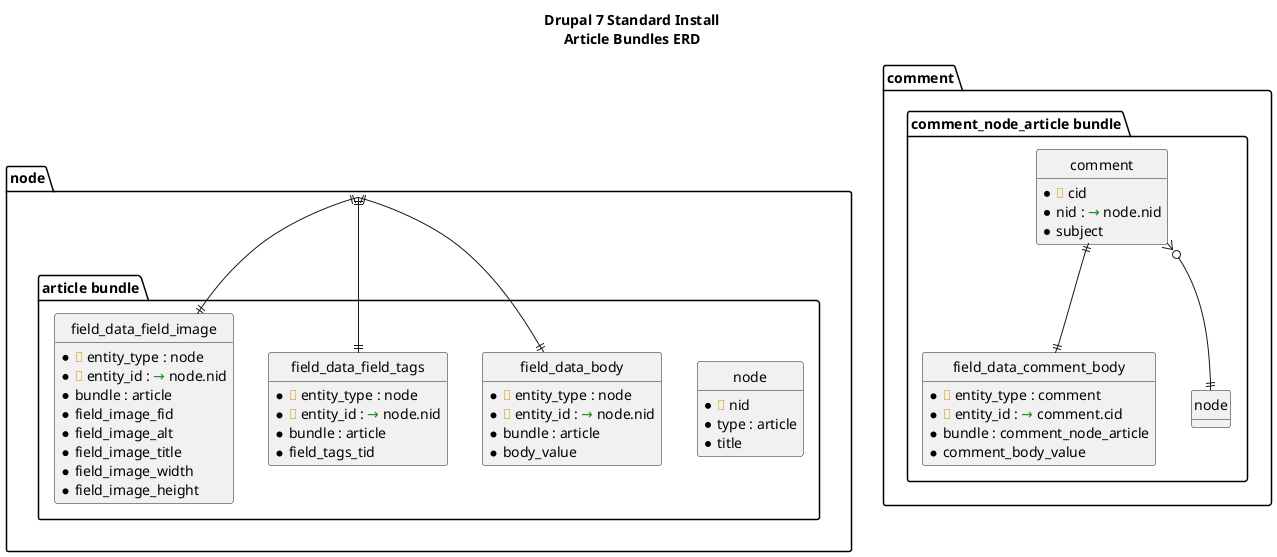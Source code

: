 @startuml

title Drupal 7 Standard Install\nArticle Bundles ERD

hide circles
hide empty methods

!define KEY <color #D4AF37><U+1F511></color>
!define INDEX <color #888888><U+1F5C2></color>
!define FK <color #228B22><U+2192></color>

package "node.article bundle" {

  entity "node" {
    * KEY nid
    * type : article
    * title
  }

  entity "field_data_body" {
    * KEY entity_type : node
    * KEY entity_id : FK node.nid
    * bundle : article
    * body_value
  }

  entity "field_data_field_tags" {
    * KEY entity_type : node
    * KEY entity_id : FK node.nid
    * bundle : article
    * field_tags_tid
  }

  entity "field_data_field_image" {
    * KEY entity_type : node
    * KEY entity_id : FK node.nid
    * bundle : article
    * field_image_fid
    * field_image_alt
    * field_image_title
    * field_image_width
    * field_image_height
  }

}

node ||--|| field_data_body
node ||--|| field_data_field_tags
node ||--|| field_data_field_image

package "comment.comment_node_article bundle" {

  entity "comment" {
    * KEY cid
    * nid : FK node.nid
    * subject
  }

  entity "field_data_comment_body" {
    * KEY entity_type : comment
    * KEY entity_id : FK comment.cid
    * bundle : comment_node_article
    * comment_body_value
  }

  comment ||--|| field_data_comment_body
  comment }o--|| node
}


@enduml
